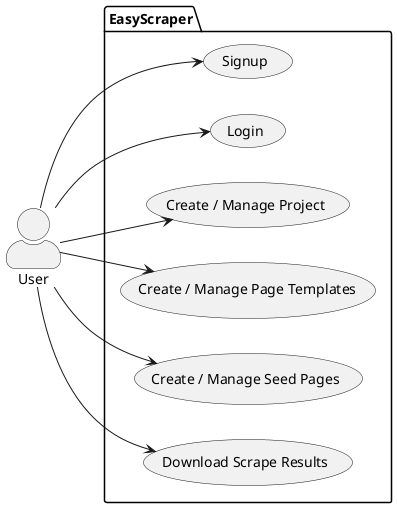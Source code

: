 @startuml
skinparam ActorStyle awesome
left to right direction
actor User as user

package EasyScraper {
  usecase "Signup" as UC1
  usecase "Login" as UC2
  usecase "Create / Manage Project" as UC3
  usecase "Create / Manage Page Templates" as UC4
  usecase "Create / Manage Seed Pages" as UC5
  usecase "Trigger Scrape Run" as UC6
  usecase "Download Scrape Results" as UC6
}

user --> UC1
user --> UC2
user --> UC3
user --> UC4
user --> UC5
user --> UC6
@enduml
